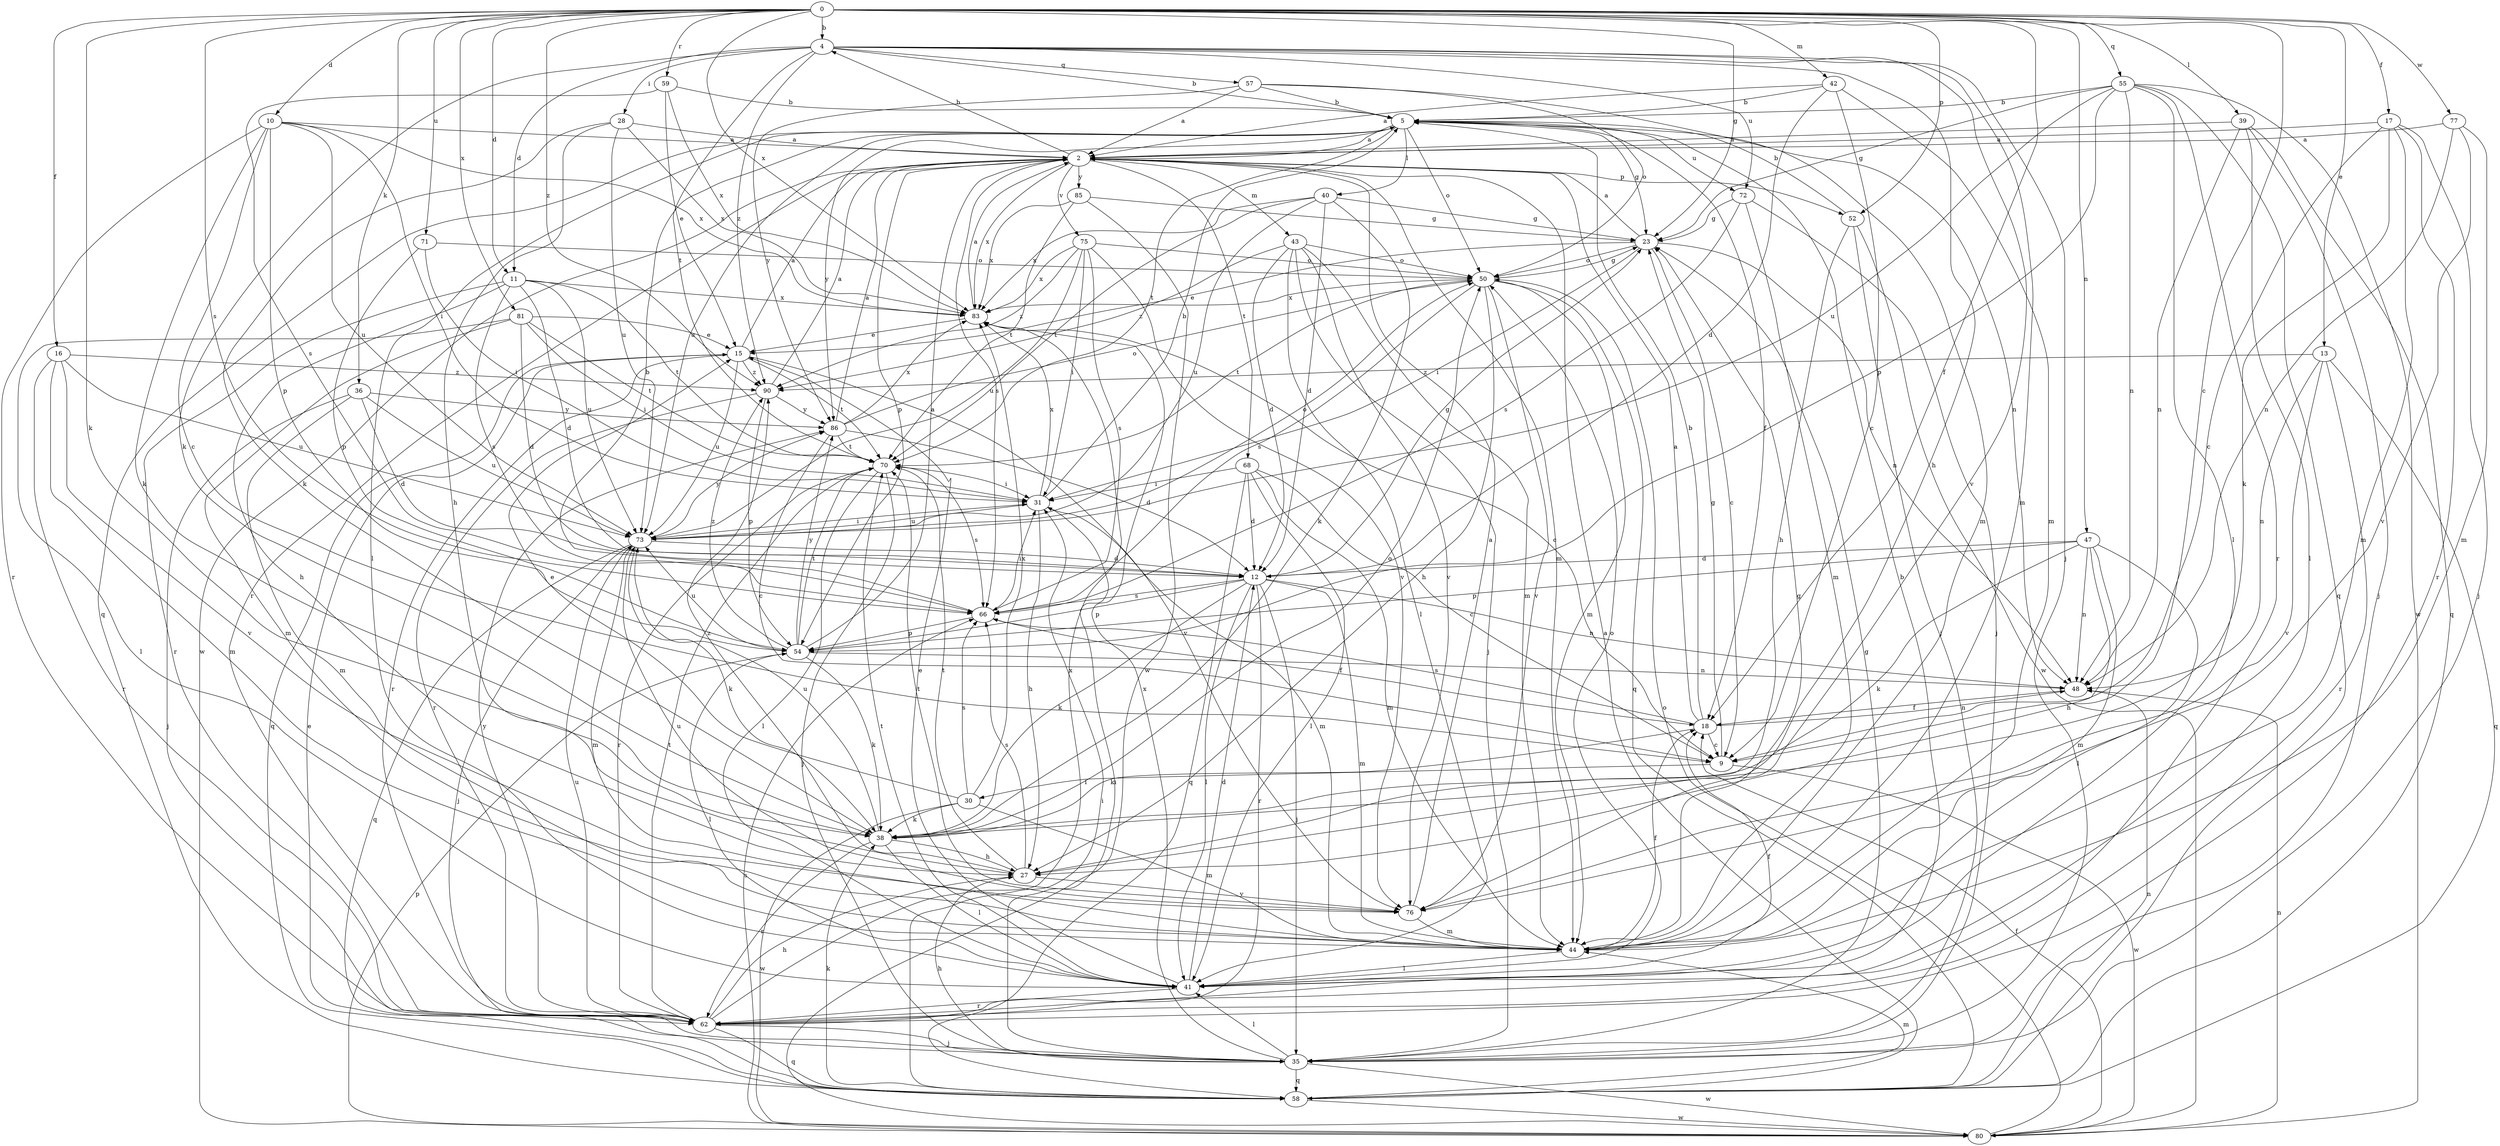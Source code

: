 strict digraph  {
0;
2;
4;
5;
9;
10;
11;
12;
13;
15;
16;
17;
18;
23;
27;
28;
30;
31;
35;
36;
38;
39;
40;
41;
42;
43;
44;
47;
48;
50;
52;
54;
55;
57;
58;
59;
62;
66;
68;
70;
71;
72;
73;
75;
76;
77;
80;
81;
83;
85;
86;
90;
0 -> 4  [label=b];
0 -> 9  [label=c];
0 -> 10  [label=d];
0 -> 11  [label=d];
0 -> 13  [label=e];
0 -> 16  [label=f];
0 -> 17  [label=f];
0 -> 18  [label=f];
0 -> 23  [label=g];
0 -> 36  [label=k];
0 -> 38  [label=k];
0 -> 39  [label=l];
0 -> 42  [label=m];
0 -> 47  [label=n];
0 -> 52  [label=p];
0 -> 55  [label=q];
0 -> 59  [label=r];
0 -> 66  [label=s];
0 -> 71  [label=u];
0 -> 77  [label=w];
0 -> 81  [label=x];
0 -> 83  [label=x];
0 -> 90  [label=z];
2 -> 4  [label=b];
2 -> 43  [label=m];
2 -> 44  [label=m];
2 -> 52  [label=p];
2 -> 54  [label=p];
2 -> 62  [label=r];
2 -> 66  [label=s];
2 -> 68  [label=t];
2 -> 75  [label=v];
2 -> 80  [label=w];
2 -> 83  [label=x];
2 -> 85  [label=y];
4 -> 5  [label=b];
4 -> 11  [label=d];
4 -> 27  [label=h];
4 -> 28  [label=i];
4 -> 35  [label=j];
4 -> 38  [label=k];
4 -> 44  [label=m];
4 -> 57  [label=q];
4 -> 70  [label=t];
4 -> 72  [label=u];
4 -> 76  [label=v];
4 -> 90  [label=z];
5 -> 2  [label=a];
5 -> 18  [label=f];
5 -> 23  [label=g];
5 -> 40  [label=l];
5 -> 41  [label=l];
5 -> 48  [label=n];
5 -> 50  [label=o];
5 -> 58  [label=q];
5 -> 70  [label=t];
5 -> 72  [label=u];
5 -> 73  [label=u];
5 -> 86  [label=y];
9 -> 23  [label=g];
9 -> 30  [label=i];
9 -> 80  [label=w];
10 -> 2  [label=a];
10 -> 9  [label=c];
10 -> 31  [label=i];
10 -> 38  [label=k];
10 -> 54  [label=p];
10 -> 62  [label=r];
10 -> 73  [label=u];
10 -> 83  [label=x];
11 -> 12  [label=d];
11 -> 27  [label=h];
11 -> 62  [label=r];
11 -> 66  [label=s];
11 -> 70  [label=t];
11 -> 73  [label=u];
11 -> 83  [label=x];
12 -> 23  [label=g];
12 -> 35  [label=j];
12 -> 38  [label=k];
12 -> 41  [label=l];
12 -> 44  [label=m];
12 -> 48  [label=n];
12 -> 54  [label=p];
12 -> 62  [label=r];
12 -> 66  [label=s];
13 -> 48  [label=n];
13 -> 58  [label=q];
13 -> 62  [label=r];
13 -> 76  [label=v];
13 -> 90  [label=z];
15 -> 2  [label=a];
15 -> 58  [label=q];
15 -> 62  [label=r];
15 -> 70  [label=t];
15 -> 73  [label=u];
15 -> 76  [label=v];
15 -> 90  [label=z];
16 -> 44  [label=m];
16 -> 62  [label=r];
16 -> 73  [label=u];
16 -> 76  [label=v];
16 -> 90  [label=z];
17 -> 2  [label=a];
17 -> 9  [label=c];
17 -> 35  [label=j];
17 -> 38  [label=k];
17 -> 44  [label=m];
17 -> 62  [label=r];
18 -> 2  [label=a];
18 -> 5  [label=b];
18 -> 9  [label=c];
18 -> 38  [label=k];
18 -> 48  [label=n];
18 -> 66  [label=s];
23 -> 2  [label=a];
23 -> 9  [label=c];
23 -> 15  [label=e];
23 -> 31  [label=i];
23 -> 48  [label=n];
23 -> 50  [label=o];
27 -> 66  [label=s];
27 -> 70  [label=t];
27 -> 76  [label=v];
27 -> 90  [label=z];
28 -> 2  [label=a];
28 -> 27  [label=h];
28 -> 38  [label=k];
28 -> 73  [label=u];
28 -> 83  [label=x];
30 -> 15  [label=e];
30 -> 38  [label=k];
30 -> 44  [label=m];
30 -> 66  [label=s];
30 -> 80  [label=w];
30 -> 83  [label=x];
31 -> 5  [label=b];
31 -> 27  [label=h];
31 -> 44  [label=m];
31 -> 73  [label=u];
31 -> 83  [label=x];
35 -> 23  [label=g];
35 -> 27  [label=h];
35 -> 31  [label=i];
35 -> 41  [label=l];
35 -> 58  [label=q];
35 -> 80  [label=w];
35 -> 83  [label=x];
36 -> 12  [label=d];
36 -> 35  [label=j];
36 -> 44  [label=m];
36 -> 73  [label=u];
36 -> 86  [label=y];
38 -> 27  [label=h];
38 -> 41  [label=l];
38 -> 50  [label=o];
38 -> 62  [label=r];
38 -> 73  [label=u];
39 -> 2  [label=a];
39 -> 35  [label=j];
39 -> 41  [label=l];
39 -> 48  [label=n];
39 -> 58  [label=q];
40 -> 12  [label=d];
40 -> 23  [label=g];
40 -> 38  [label=k];
40 -> 70  [label=t];
40 -> 73  [label=u];
40 -> 83  [label=x];
41 -> 12  [label=d];
41 -> 15  [label=e];
41 -> 18  [label=f];
41 -> 50  [label=o];
41 -> 62  [label=r];
41 -> 70  [label=t];
42 -> 2  [label=a];
42 -> 5  [label=b];
42 -> 9  [label=c];
42 -> 12  [label=d];
42 -> 44  [label=m];
43 -> 12  [label=d];
43 -> 35  [label=j];
43 -> 41  [label=l];
43 -> 44  [label=m];
43 -> 50  [label=o];
43 -> 76  [label=v];
43 -> 90  [label=z];
44 -> 18  [label=f];
44 -> 23  [label=g];
44 -> 41  [label=l];
47 -> 12  [label=d];
47 -> 27  [label=h];
47 -> 38  [label=k];
47 -> 41  [label=l];
47 -> 44  [label=m];
47 -> 48  [label=n];
47 -> 54  [label=p];
48 -> 18  [label=f];
50 -> 23  [label=g];
50 -> 27  [label=h];
50 -> 44  [label=m];
50 -> 58  [label=q];
50 -> 66  [label=s];
50 -> 70  [label=t];
50 -> 76  [label=v];
50 -> 83  [label=x];
52 -> 5  [label=b];
52 -> 27  [label=h];
52 -> 35  [label=j];
52 -> 80  [label=w];
54 -> 2  [label=a];
54 -> 38  [label=k];
54 -> 41  [label=l];
54 -> 48  [label=n];
54 -> 70  [label=t];
54 -> 73  [label=u];
54 -> 86  [label=y];
54 -> 90  [label=z];
55 -> 5  [label=b];
55 -> 23  [label=g];
55 -> 41  [label=l];
55 -> 48  [label=n];
55 -> 54  [label=p];
55 -> 58  [label=q];
55 -> 62  [label=r];
55 -> 73  [label=u];
55 -> 80  [label=w];
57 -> 2  [label=a];
57 -> 5  [label=b];
57 -> 44  [label=m];
57 -> 50  [label=o];
57 -> 86  [label=y];
58 -> 2  [label=a];
58 -> 15  [label=e];
58 -> 31  [label=i];
58 -> 38  [label=k];
58 -> 44  [label=m];
58 -> 48  [label=n];
58 -> 80  [label=w];
59 -> 5  [label=b];
59 -> 15  [label=e];
59 -> 66  [label=s];
59 -> 83  [label=x];
62 -> 5  [label=b];
62 -> 27  [label=h];
62 -> 35  [label=j];
62 -> 58  [label=q];
62 -> 70  [label=t];
62 -> 73  [label=u];
62 -> 83  [label=x];
62 -> 86  [label=y];
66 -> 5  [label=b];
66 -> 18  [label=f];
66 -> 31  [label=i];
66 -> 54  [label=p];
68 -> 9  [label=c];
68 -> 12  [label=d];
68 -> 31  [label=i];
68 -> 41  [label=l];
68 -> 44  [label=m];
68 -> 58  [label=q];
70 -> 31  [label=i];
70 -> 35  [label=j];
70 -> 41  [label=l];
70 -> 62  [label=r];
70 -> 66  [label=s];
71 -> 31  [label=i];
71 -> 50  [label=o];
71 -> 54  [label=p];
72 -> 23  [label=g];
72 -> 35  [label=j];
72 -> 44  [label=m];
72 -> 66  [label=s];
73 -> 12  [label=d];
73 -> 31  [label=i];
73 -> 35  [label=j];
73 -> 38  [label=k];
73 -> 44  [label=m];
73 -> 50  [label=o];
73 -> 58  [label=q];
73 -> 86  [label=y];
75 -> 31  [label=i];
75 -> 50  [label=o];
75 -> 66  [label=s];
75 -> 73  [label=u];
75 -> 76  [label=v];
75 -> 83  [label=x];
75 -> 90  [label=z];
76 -> 2  [label=a];
76 -> 44  [label=m];
76 -> 70  [label=t];
76 -> 73  [label=u];
77 -> 2  [label=a];
77 -> 44  [label=m];
77 -> 48  [label=n];
77 -> 76  [label=v];
80 -> 18  [label=f];
80 -> 48  [label=n];
80 -> 50  [label=o];
80 -> 54  [label=p];
80 -> 66  [label=s];
81 -> 12  [label=d];
81 -> 15  [label=e];
81 -> 31  [label=i];
81 -> 41  [label=l];
81 -> 44  [label=m];
81 -> 70  [label=t];
83 -> 2  [label=a];
83 -> 9  [label=c];
83 -> 15  [label=e];
85 -> 23  [label=g];
85 -> 70  [label=t];
85 -> 80  [label=w];
85 -> 83  [label=x];
86 -> 2  [label=a];
86 -> 9  [label=c];
86 -> 12  [label=d];
86 -> 50  [label=o];
86 -> 70  [label=t];
86 -> 83  [label=x];
90 -> 2  [label=a];
90 -> 54  [label=p];
90 -> 62  [label=r];
90 -> 86  [label=y];
}
